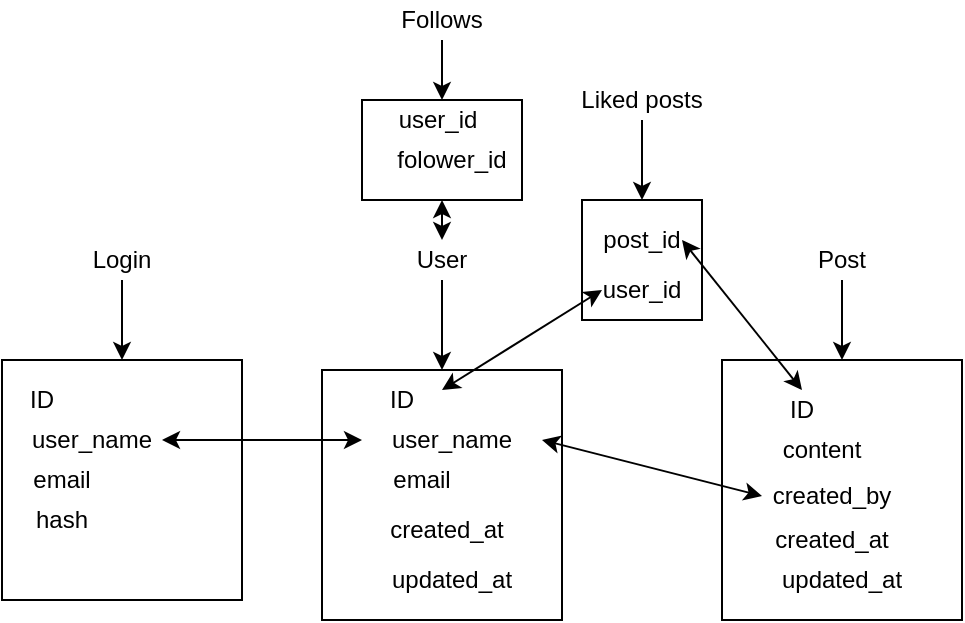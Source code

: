 <mxfile version="13.10.2" type="github">
  <diagram id="KuYp0Uj-WPpsalHjTYtk" name="Page-1">
    <mxGraphModel dx="2053" dy="1022" grid="1" gridSize="10" guides="1" tooltips="1" connect="1" arrows="1" fold="1" page="1" pageScale="1" pageWidth="827" pageHeight="1169" math="0" shadow="0">
      <root>
        <mxCell id="0" />
        <mxCell id="1" parent="0" />
        <mxCell id="W7mdbSk_nPxdS0QSL51k-34" value="" style="rounded=0;whiteSpace=wrap;html=1;" vertex="1" parent="1">
          <mxGeometry x="-500" y="270" width="80" height="50" as="geometry" />
        </mxCell>
        <mxCell id="W7mdbSk_nPxdS0QSL51k-24" value="" style="rounded=0;whiteSpace=wrap;html=1;" vertex="1" parent="1">
          <mxGeometry x="-390" y="320" width="60" height="60" as="geometry" />
        </mxCell>
        <mxCell id="B-UX_gCYWw0rf8zPbBLA-5" value="" style="edgeStyle=orthogonalEdgeStyle;rounded=0;orthogonalLoop=1;jettySize=auto;html=1;" parent="1" source="B-UX_gCYWw0rf8zPbBLA-1" target="B-UX_gCYWw0rf8zPbBLA-4" edge="1">
          <mxGeometry relative="1" as="geometry" />
        </mxCell>
        <mxCell id="B-UX_gCYWw0rf8zPbBLA-1" value="User" style="text;html=1;strokeColor=none;fillColor=none;align=center;verticalAlign=middle;whiteSpace=wrap;rounded=0;" parent="1" vertex="1">
          <mxGeometry x="-480" y="340" width="40" height="20" as="geometry" />
        </mxCell>
        <mxCell id="B-UX_gCYWw0rf8zPbBLA-24" value="" style="edgeStyle=orthogonalEdgeStyle;rounded=0;orthogonalLoop=1;jettySize=auto;html=1;" parent="1" source="B-UX_gCYWw0rf8zPbBLA-2" target="B-UX_gCYWw0rf8zPbBLA-23" edge="1">
          <mxGeometry relative="1" as="geometry" />
        </mxCell>
        <mxCell id="B-UX_gCYWw0rf8zPbBLA-2" value="Post" style="text;html=1;strokeColor=none;fillColor=none;align=center;verticalAlign=middle;whiteSpace=wrap;rounded=0;" parent="1" vertex="1">
          <mxGeometry x="-280" y="340" width="40" height="20" as="geometry" />
        </mxCell>
        <mxCell id="B-UX_gCYWw0rf8zPbBLA-4" value="" style="whiteSpace=wrap;html=1;" parent="1" vertex="1">
          <mxGeometry x="-520" y="405" width="120" height="125" as="geometry" />
        </mxCell>
        <mxCell id="B-UX_gCYWw0rf8zPbBLA-6" value="ID" style="text;html=1;strokeColor=none;fillColor=none;align=center;verticalAlign=middle;whiteSpace=wrap;rounded=0;" parent="1" vertex="1">
          <mxGeometry x="-500" y="410" width="40" height="20" as="geometry" />
        </mxCell>
        <mxCell id="B-UX_gCYWw0rf8zPbBLA-7" value="user_name" style="text;html=1;strokeColor=none;fillColor=none;align=center;verticalAlign=middle;whiteSpace=wrap;rounded=0;" parent="1" vertex="1">
          <mxGeometry x="-500" y="430" width="90" height="20" as="geometry" />
        </mxCell>
        <mxCell id="B-UX_gCYWw0rf8zPbBLA-14" value="" style="edgeStyle=orthogonalEdgeStyle;rounded=0;orthogonalLoop=1;jettySize=auto;html=1;" parent="1" source="B-UX_gCYWw0rf8zPbBLA-12" target="B-UX_gCYWw0rf8zPbBLA-13" edge="1">
          <mxGeometry relative="1" as="geometry" />
        </mxCell>
        <mxCell id="B-UX_gCYWw0rf8zPbBLA-12" value="Login" style="text;html=1;strokeColor=none;fillColor=none;align=center;verticalAlign=middle;whiteSpace=wrap;rounded=0;" parent="1" vertex="1">
          <mxGeometry x="-640" y="340" width="40" height="20" as="geometry" />
        </mxCell>
        <mxCell id="B-UX_gCYWw0rf8zPbBLA-13" value="" style="whiteSpace=wrap;html=1;" parent="1" vertex="1">
          <mxGeometry x="-680" y="400" width="120" height="120" as="geometry" />
        </mxCell>
        <mxCell id="B-UX_gCYWw0rf8zPbBLA-15" value="ID" style="text;html=1;strokeColor=none;fillColor=none;align=center;verticalAlign=middle;whiteSpace=wrap;rounded=0;" parent="1" vertex="1">
          <mxGeometry x="-670" y="410" width="20" height="20" as="geometry" />
        </mxCell>
        <mxCell id="B-UX_gCYWw0rf8zPbBLA-19" value="email" style="text;html=1;strokeColor=none;fillColor=none;align=center;verticalAlign=middle;whiteSpace=wrap;rounded=0;" parent="1" vertex="1">
          <mxGeometry x="-490" y="450" width="40" height="20" as="geometry" />
        </mxCell>
        <mxCell id="B-UX_gCYWw0rf8zPbBLA-20" value="user_name" style="text;html=1;strokeColor=none;fillColor=none;align=center;verticalAlign=middle;whiteSpace=wrap;rounded=0;" parent="1" vertex="1">
          <mxGeometry x="-670" y="430" width="70" height="20" as="geometry" />
        </mxCell>
        <mxCell id="B-UX_gCYWw0rf8zPbBLA-21" value="hash" style="text;html=1;strokeColor=none;fillColor=none;align=center;verticalAlign=middle;whiteSpace=wrap;rounded=0;" parent="1" vertex="1">
          <mxGeometry x="-670" y="470" width="40" height="20" as="geometry" />
        </mxCell>
        <mxCell id="B-UX_gCYWw0rf8zPbBLA-22" value="email" style="text;html=1;strokeColor=none;fillColor=none;align=center;verticalAlign=middle;whiteSpace=wrap;rounded=0;" parent="1" vertex="1">
          <mxGeometry x="-670" y="450" width="40" height="20" as="geometry" />
        </mxCell>
        <mxCell id="B-UX_gCYWw0rf8zPbBLA-23" value="" style="whiteSpace=wrap;html=1;" parent="1" vertex="1">
          <mxGeometry x="-320" y="400" width="120" height="130" as="geometry" />
        </mxCell>
        <mxCell id="B-UX_gCYWw0rf8zPbBLA-31" value="created_at" style="text;html=1;strokeColor=none;fillColor=none;align=center;verticalAlign=middle;whiteSpace=wrap;rounded=0;" parent="1" vertex="1">
          <mxGeometry x="-500" y="475" width="85" height="20" as="geometry" />
        </mxCell>
        <mxCell id="B-UX_gCYWw0rf8zPbBLA-32" value="updated_at" style="text;html=1;strokeColor=none;fillColor=none;align=center;verticalAlign=middle;whiteSpace=wrap;rounded=0;" parent="1" vertex="1">
          <mxGeometry x="-495" y="500" width="80" height="20" as="geometry" />
        </mxCell>
        <mxCell id="W7mdbSk_nPxdS0QSL51k-1" value="" style="endArrow=classic;startArrow=classic;html=1;exitX=1;exitY=0.5;exitDx=0;exitDy=0;" edge="1" parent="1" source="B-UX_gCYWw0rf8zPbBLA-20" target="B-UX_gCYWw0rf8zPbBLA-7">
          <mxGeometry width="50" height="50" relative="1" as="geometry">
            <mxPoint x="-760" y="110" as="sourcePoint" />
            <mxPoint x="-520" y="400" as="targetPoint" />
          </mxGeometry>
        </mxCell>
        <mxCell id="W7mdbSk_nPxdS0QSL51k-25" value="" style="edgeStyle=orthogonalEdgeStyle;rounded=0;orthogonalLoop=1;jettySize=auto;html=1;entryX=0.5;entryY=0;entryDx=0;entryDy=0;" edge="1" parent="1" source="W7mdbSk_nPxdS0QSL51k-3" target="W7mdbSk_nPxdS0QSL51k-24">
          <mxGeometry relative="1" as="geometry">
            <mxPoint x="-115" y="390" as="targetPoint" />
          </mxGeometry>
        </mxCell>
        <mxCell id="W7mdbSk_nPxdS0QSL51k-3" value="Liked posts" style="text;html=1;strokeColor=none;fillColor=none;align=center;verticalAlign=middle;whiteSpace=wrap;rounded=0;" vertex="1" parent="1">
          <mxGeometry x="-405" y="260" width="90" height="20" as="geometry" />
        </mxCell>
        <mxCell id="W7mdbSk_nPxdS0QSL51k-14" value="ID" style="text;html=1;strokeColor=none;fillColor=none;align=center;verticalAlign=middle;whiteSpace=wrap;rounded=0;" vertex="1" parent="1">
          <mxGeometry x="-295" y="415" width="30" height="20" as="geometry" />
        </mxCell>
        <mxCell id="W7mdbSk_nPxdS0QSL51k-15" value="content" style="text;html=1;strokeColor=none;fillColor=none;align=center;verticalAlign=middle;whiteSpace=wrap;rounded=0;" vertex="1" parent="1">
          <mxGeometry x="-295" y="435" width="50" height="20" as="geometry" />
        </mxCell>
        <mxCell id="W7mdbSk_nPxdS0QSL51k-16" value="created_by" style="text;html=1;strokeColor=none;fillColor=none;align=center;verticalAlign=middle;whiteSpace=wrap;rounded=0;" vertex="1" parent="1">
          <mxGeometry x="-290" y="457.5" width="50" height="20" as="geometry" />
        </mxCell>
        <mxCell id="W7mdbSk_nPxdS0QSL51k-17" value="updated_at" style="text;html=1;strokeColor=none;fillColor=none;align=center;verticalAlign=middle;whiteSpace=wrap;rounded=0;" vertex="1" parent="1">
          <mxGeometry x="-295" y="500" width="70" height="20" as="geometry" />
        </mxCell>
        <mxCell id="W7mdbSk_nPxdS0QSL51k-18" value="created_at" style="text;html=1;strokeColor=none;fillColor=none;align=center;verticalAlign=middle;whiteSpace=wrap;rounded=0;" vertex="1" parent="1">
          <mxGeometry x="-300" y="480" width="70" height="20" as="geometry" />
        </mxCell>
        <mxCell id="W7mdbSk_nPxdS0QSL51k-20" value="" style="endArrow=classic;startArrow=classic;html=1;exitX=1;exitY=0.5;exitDx=0;exitDy=0;" edge="1" parent="1" source="B-UX_gCYWw0rf8zPbBLA-7">
          <mxGeometry width="50" height="50" relative="1" as="geometry">
            <mxPoint x="-400" y="484.5" as="sourcePoint" />
            <mxPoint x="-300" y="468" as="targetPoint" />
          </mxGeometry>
        </mxCell>
        <mxCell id="W7mdbSk_nPxdS0QSL51k-22" value="post_id" style="text;html=1;strokeColor=none;fillColor=none;align=center;verticalAlign=middle;whiteSpace=wrap;rounded=0;" vertex="1" parent="1">
          <mxGeometry x="-380" y="330" width="40" height="20" as="geometry" />
        </mxCell>
        <mxCell id="W7mdbSk_nPxdS0QSL51k-23" value="user_id" style="text;html=1;strokeColor=none;fillColor=none;align=center;verticalAlign=middle;whiteSpace=wrap;rounded=0;" vertex="1" parent="1">
          <mxGeometry x="-380" y="355" width="40" height="20" as="geometry" />
        </mxCell>
        <mxCell id="W7mdbSk_nPxdS0QSL51k-27" value="" style="endArrow=classic;startArrow=classic;html=1;exitX=0.5;exitY=0;exitDx=0;exitDy=0;entryX=1;entryY=0.5;entryDx=0;entryDy=0;" edge="1" parent="1" source="W7mdbSk_nPxdS0QSL51k-14" target="W7mdbSk_nPxdS0QSL51k-22">
          <mxGeometry width="50" height="50" relative="1" as="geometry">
            <mxPoint x="-185" y="465" as="sourcePoint" />
            <mxPoint x="-135" y="415" as="targetPoint" />
          </mxGeometry>
        </mxCell>
        <mxCell id="W7mdbSk_nPxdS0QSL51k-28" value="" style="endArrow=classic;startArrow=classic;html=1;entryX=0;entryY=0.5;entryDx=0;entryDy=0;exitX=1;exitY=0.25;exitDx=0;exitDy=0;" edge="1" parent="1" source="B-UX_gCYWw0rf8zPbBLA-6" target="W7mdbSk_nPxdS0QSL51k-23">
          <mxGeometry width="50" height="50" relative="1" as="geometry">
            <mxPoint x="-450" y="690" as="sourcePoint" />
            <mxPoint x="-400" y="640" as="targetPoint" />
          </mxGeometry>
        </mxCell>
        <mxCell id="W7mdbSk_nPxdS0QSL51k-33" style="edgeStyle=orthogonalEdgeStyle;rounded=0;orthogonalLoop=1;jettySize=auto;html=1;exitX=0.5;exitY=1;exitDx=0;exitDy=0;" edge="1" parent="1" source="W7mdbSk_nPxdS0QSL51k-30" target="W7mdbSk_nPxdS0QSL51k-34">
          <mxGeometry relative="1" as="geometry">
            <mxPoint x="-510" y="690" as="targetPoint" />
          </mxGeometry>
        </mxCell>
        <mxCell id="W7mdbSk_nPxdS0QSL51k-30" value="Follows" style="text;html=1;strokeColor=none;fillColor=none;align=center;verticalAlign=middle;whiteSpace=wrap;rounded=0;" vertex="1" parent="1">
          <mxGeometry x="-500" y="220" width="80" height="20" as="geometry" />
        </mxCell>
        <mxCell id="W7mdbSk_nPxdS0QSL51k-31" value="folower_id" style="text;html=1;strokeColor=none;fillColor=none;align=center;verticalAlign=middle;whiteSpace=wrap;rounded=0;" vertex="1" parent="1">
          <mxGeometry x="-490" y="290" width="70" height="20" as="geometry" />
        </mxCell>
        <mxCell id="W7mdbSk_nPxdS0QSL51k-32" value="user_id" style="text;html=1;strokeColor=none;fillColor=none;align=center;verticalAlign=middle;whiteSpace=wrap;rounded=0;" vertex="1" parent="1">
          <mxGeometry x="-487" y="270" width="50" height="20" as="geometry" />
        </mxCell>
        <mxCell id="W7mdbSk_nPxdS0QSL51k-39" value="" style="endArrow=classic;startArrow=classic;html=1;entryX=0.5;entryY=1;entryDx=0;entryDy=0;" edge="1" parent="1" target="W7mdbSk_nPxdS0QSL51k-34">
          <mxGeometry width="50" height="50" relative="1" as="geometry">
            <mxPoint x="-460" y="340" as="sourcePoint" />
            <mxPoint x="-400" y="620" as="targetPoint" />
          </mxGeometry>
        </mxCell>
      </root>
    </mxGraphModel>
  </diagram>
</mxfile>
